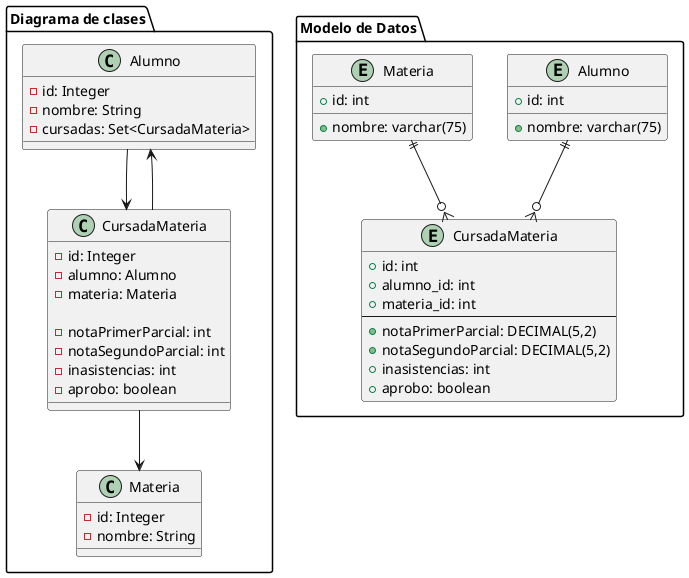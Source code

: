 @startuml
package "Diagrama de clases" {
    class Alumno {
        -id: Integer
        -nombre: String
        -cursadas: Set<CursadaMateria>
    }

    class Materia {
        -id: Integer
        -nombre: String
    }

    class CursadaMateria {
        -id: Integer
        -alumno: Alumno
        -materia: Materia

        -notaPrimerParcial: int
        -notaSegundoParcial: int
        -inasistencias: int
        -aprobo: boolean
    }

    Alumno --> CursadaMateria
    CursadaMateria --> Alumno
    CursadaMateria --> Materia
}

package "Modelo de Datos" {
    entity "Alumno" as alumno {
        +id: int
        +nombre: varchar(75)
    }

    entity "Materia" as materia {
        +id: int
        +nombre: varchar(75)
    }

    entity "CursadaMateria" as CursadaMateria {
        +id: int
        +alumno_id: int
        +materia_id: int
        --
        +notaPrimerParcial: DECIMAL(5,2)
        +notaSegundoParcial: DECIMAL(5,2)
        +inasistencias: int
        +aprobo: boolean
    }

    alumno ||--o{ CursadaMateria
    materia ||--o{ CursadaMateria
}
@enduml
